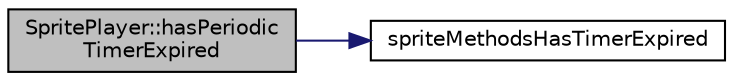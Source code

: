 digraph "SpritePlayer::hasPeriodicTimerExpired"
{
 // LATEX_PDF_SIZE
  edge [fontname="Helvetica",fontsize="10",labelfontname="Helvetica",labelfontsize="10"];
  node [fontname="Helvetica",fontsize="10",shape=record];
  rankdir="LR";
  Node1 [label="SpritePlayer::hasPeriodic\lTimerExpired",height=0.2,width=0.4,color="black", fillcolor="grey75", style="filled", fontcolor="black",tooltip=" "];
  Node1 -> Node2 [color="midnightblue",fontsize="10",style="solid",fontname="Helvetica"];
  Node2 [label="spriteMethodsHasTimerExpired",height=0.2,width=0.4,color="black", fillcolor="white", style="filled",URL="$_sprite_methods_8cpp.html#afe69b086977244e7b27fbc2c5635d679",tooltip=" "];
}
